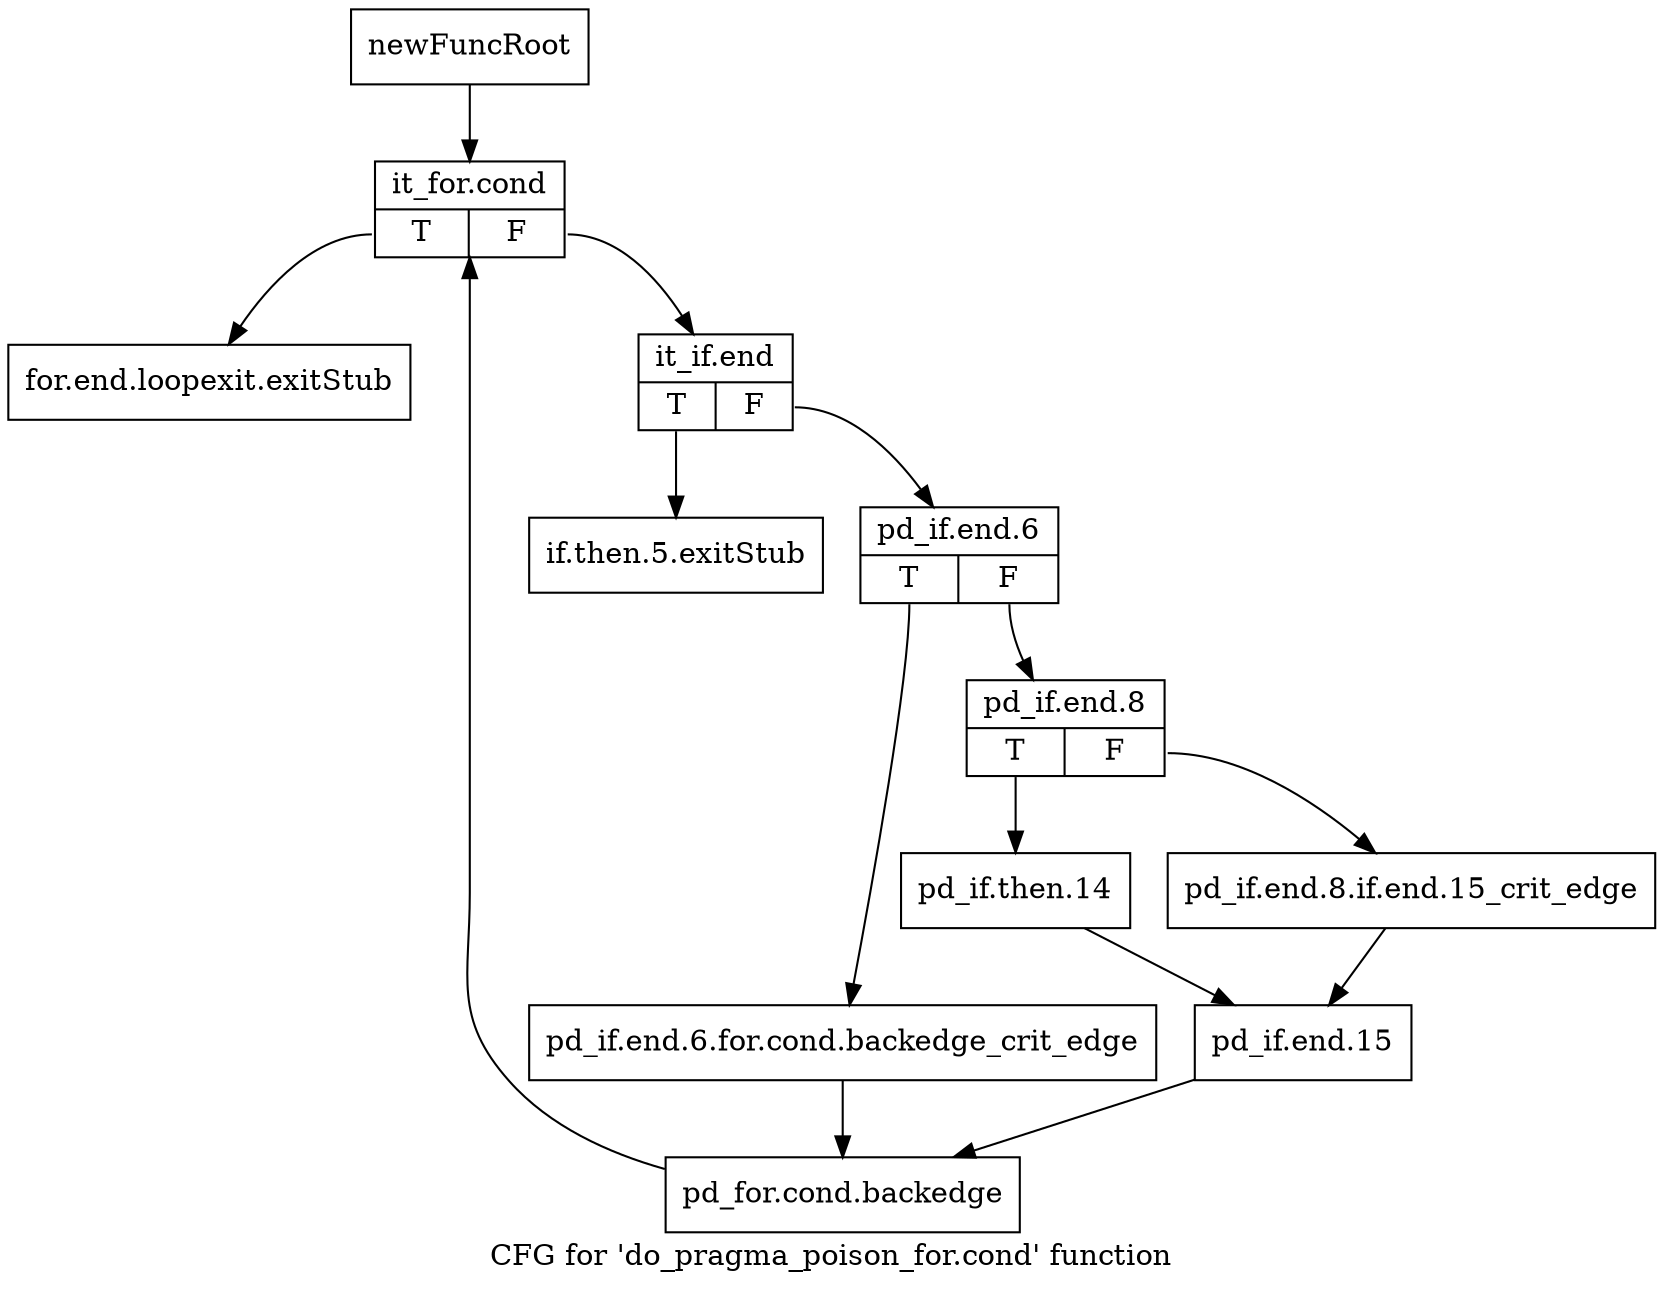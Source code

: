 digraph "CFG for 'do_pragma_poison_for.cond' function" {
	label="CFG for 'do_pragma_poison_for.cond' function";

	Node0xa1e5c70 [shape=record,label="{newFuncRoot}"];
	Node0xa1e5c70 -> Node0xa1e6070;
	Node0xa1e5fd0 [shape=record,label="{for.end.loopexit.exitStub}"];
	Node0xa1e6020 [shape=record,label="{if.then.5.exitStub}"];
	Node0xa1e6070 [shape=record,label="{it_for.cond|{<s0>T|<s1>F}}"];
	Node0xa1e6070:s0 -> Node0xa1e5fd0;
	Node0xa1e6070:s1 -> Node0xa1e60c0;
	Node0xa1e60c0 [shape=record,label="{it_if.end|{<s0>T|<s1>F}}"];
	Node0xa1e60c0:s0 -> Node0xa1e6020;
	Node0xa1e60c0:s1 -> Node0xa1e6110;
	Node0xa1e6110 [shape=record,label="{pd_if.end.6|{<s0>T|<s1>F}}"];
	Node0xa1e6110:s0 -> Node0xa1e62a0;
	Node0xa1e6110:s1 -> Node0xa1e6160;
	Node0xa1e6160 [shape=record,label="{pd_if.end.8|{<s0>T|<s1>F}}"];
	Node0xa1e6160:s0 -> Node0xa1e6200;
	Node0xa1e6160:s1 -> Node0xa1e61b0;
	Node0xa1e61b0 [shape=record,label="{pd_if.end.8.if.end.15_crit_edge}"];
	Node0xa1e61b0 -> Node0xa1e6250;
	Node0xa1e6200 [shape=record,label="{pd_if.then.14}"];
	Node0xa1e6200 -> Node0xa1e6250;
	Node0xa1e6250 [shape=record,label="{pd_if.end.15}"];
	Node0xa1e6250 -> Node0xa1e62f0;
	Node0xa1e62a0 [shape=record,label="{pd_if.end.6.for.cond.backedge_crit_edge}"];
	Node0xa1e62a0 -> Node0xa1e62f0;
	Node0xa1e62f0 [shape=record,label="{pd_for.cond.backedge}"];
	Node0xa1e62f0 -> Node0xa1e6070;
}
